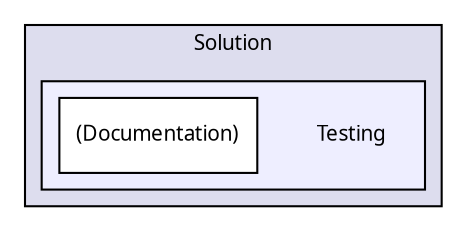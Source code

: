 digraph "Solution/Solution/Testing" {
  compound=true
  node [ fontsize="10", fontname="Verdana"];
  edge [ labelfontsize="10", labelfontname="Verdana"];
  subgraph clusterdir_c4e084afe678ca50e02362250facb0e9 {
    graph [ bgcolor="#ddddee", pencolor="black", label="Solution" fontname="Verdana", fontsize="10", URL="dir_c4e084afe678ca50e02362250facb0e9.html"]
  subgraph clusterdir_f1a38dda09877581aedc5039a82c70f0 {
    graph [ bgcolor="#eeeeff", pencolor="black", label="" URL="dir_f1a38dda09877581aedc5039a82c70f0.html"];
    dir_f1a38dda09877581aedc5039a82c70f0 [shape=plaintext label="Testing"];
    dir_23876c8aaac5bc13cb9c2eeffedc4ec2 [shape=box label="(Documentation)" color="black" fillcolor="white" style="filled" URL="dir_23876c8aaac5bc13cb9c2eeffedc4ec2.html"];
  }
  }
}
